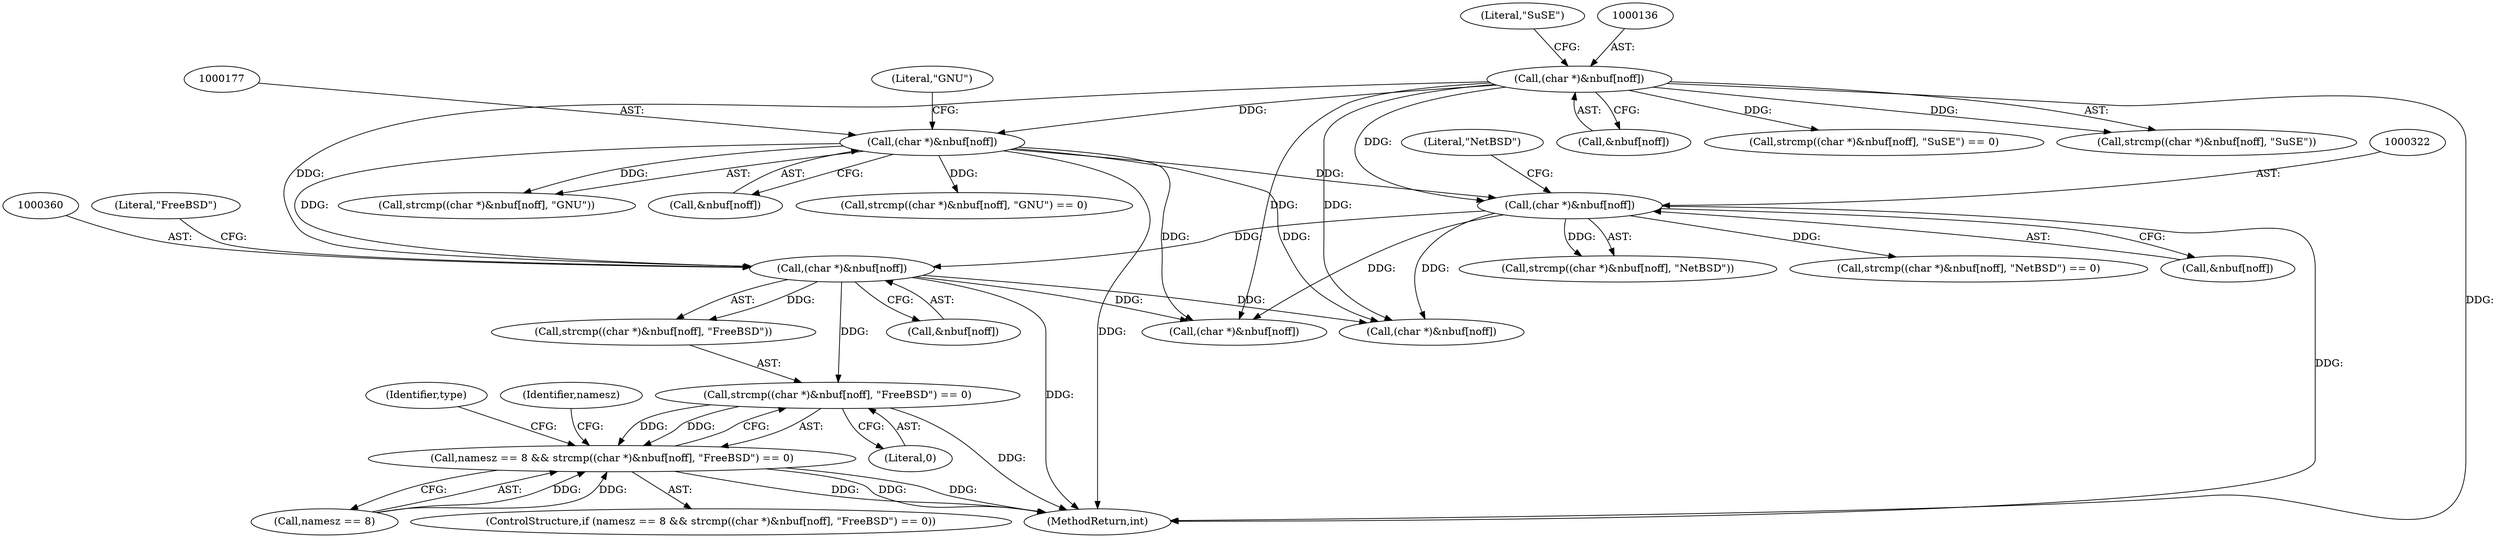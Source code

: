 digraph "0_file_ce90e05774dd77d86cfc8dfa6da57b32816841c4_2@API" {
"1000357" [label="(Call,strcmp((char *)&nbuf[noff], \"FreeBSD\") == 0)"];
"1000359" [label="(Call,(char *)&nbuf[noff])"];
"1000176" [label="(Call,(char *)&nbuf[noff])"];
"1000135" [label="(Call,(char *)&nbuf[noff])"];
"1000321" [label="(Call,(char *)&nbuf[noff])"];
"1000353" [label="(Call,namesz == 8 && strcmp((char *)&nbuf[noff], \"FreeBSD\") == 0)"];
"1000327" [label="(Literal,\"NetBSD\")"];
"1000182" [label="(Literal,\"GNU\")"];
"1000175" [label="(Call,strcmp((char *)&nbuf[noff], \"GNU\"))"];
"1000437" [label="(Call,(char *)&nbuf[noff])"];
"1000321" [label="(Call,(char *)&nbuf[noff])"];
"1000319" [label="(Call,strcmp((char *)&nbuf[noff], \"NetBSD\") == 0)"];
"1000137" [label="(Call,&nbuf[noff])"];
"1000398" [label="(Call,(char *)&nbuf[noff])"];
"1000371" [label="(Identifier,type)"];
"1000141" [label="(Literal,\"SuSE\")"];
"1000323" [label="(Call,&nbuf[noff])"];
"1000353" [label="(Call,namesz == 8 && strcmp((char *)&nbuf[noff], \"FreeBSD\") == 0)"];
"1000359" [label="(Call,(char *)&nbuf[noff])"];
"1000135" [label="(Call,(char *)&nbuf[noff])"];
"1000354" [label="(Call,namesz == 8)"];
"1000320" [label="(Call,strcmp((char *)&nbuf[noff], \"NetBSD\"))"];
"1000393" [label="(Identifier,namesz)"];
"1000178" [label="(Call,&nbuf[noff])"];
"1000133" [label="(Call,strcmp((char *)&nbuf[noff], \"SuSE\") == 0)"];
"1000507" [label="(MethodReturn,int)"];
"1000358" [label="(Call,strcmp((char *)&nbuf[noff], \"FreeBSD\"))"];
"1000365" [label="(Literal,\"FreeBSD\")"];
"1000176" [label="(Call,(char *)&nbuf[noff])"];
"1000134" [label="(Call,strcmp((char *)&nbuf[noff], \"SuSE\"))"];
"1000174" [label="(Call,strcmp((char *)&nbuf[noff], \"GNU\") == 0)"];
"1000357" [label="(Call,strcmp((char *)&nbuf[noff], \"FreeBSD\") == 0)"];
"1000361" [label="(Call,&nbuf[noff])"];
"1000352" [label="(ControlStructure,if (namesz == 8 && strcmp((char *)&nbuf[noff], \"FreeBSD\") == 0))"];
"1000366" [label="(Literal,0)"];
"1000357" -> "1000353"  [label="AST: "];
"1000357" -> "1000366"  [label="CFG: "];
"1000358" -> "1000357"  [label="AST: "];
"1000366" -> "1000357"  [label="AST: "];
"1000353" -> "1000357"  [label="CFG: "];
"1000357" -> "1000507"  [label="DDG: "];
"1000357" -> "1000353"  [label="DDG: "];
"1000357" -> "1000353"  [label="DDG: "];
"1000359" -> "1000357"  [label="DDG: "];
"1000359" -> "1000358"  [label="AST: "];
"1000359" -> "1000361"  [label="CFG: "];
"1000360" -> "1000359"  [label="AST: "];
"1000361" -> "1000359"  [label="AST: "];
"1000365" -> "1000359"  [label="CFG: "];
"1000359" -> "1000507"  [label="DDG: "];
"1000359" -> "1000358"  [label="DDG: "];
"1000176" -> "1000359"  [label="DDG: "];
"1000321" -> "1000359"  [label="DDG: "];
"1000135" -> "1000359"  [label="DDG: "];
"1000359" -> "1000398"  [label="DDG: "];
"1000359" -> "1000437"  [label="DDG: "];
"1000176" -> "1000175"  [label="AST: "];
"1000176" -> "1000178"  [label="CFG: "];
"1000177" -> "1000176"  [label="AST: "];
"1000178" -> "1000176"  [label="AST: "];
"1000182" -> "1000176"  [label="CFG: "];
"1000176" -> "1000507"  [label="DDG: "];
"1000176" -> "1000174"  [label="DDG: "];
"1000176" -> "1000175"  [label="DDG: "];
"1000135" -> "1000176"  [label="DDG: "];
"1000176" -> "1000321"  [label="DDG: "];
"1000176" -> "1000398"  [label="DDG: "];
"1000176" -> "1000437"  [label="DDG: "];
"1000135" -> "1000134"  [label="AST: "];
"1000135" -> "1000137"  [label="CFG: "];
"1000136" -> "1000135"  [label="AST: "];
"1000137" -> "1000135"  [label="AST: "];
"1000141" -> "1000135"  [label="CFG: "];
"1000135" -> "1000507"  [label="DDG: "];
"1000135" -> "1000133"  [label="DDG: "];
"1000135" -> "1000134"  [label="DDG: "];
"1000135" -> "1000321"  [label="DDG: "];
"1000135" -> "1000398"  [label="DDG: "];
"1000135" -> "1000437"  [label="DDG: "];
"1000321" -> "1000320"  [label="AST: "];
"1000321" -> "1000323"  [label="CFG: "];
"1000322" -> "1000321"  [label="AST: "];
"1000323" -> "1000321"  [label="AST: "];
"1000327" -> "1000321"  [label="CFG: "];
"1000321" -> "1000507"  [label="DDG: "];
"1000321" -> "1000319"  [label="DDG: "];
"1000321" -> "1000320"  [label="DDG: "];
"1000321" -> "1000398"  [label="DDG: "];
"1000321" -> "1000437"  [label="DDG: "];
"1000353" -> "1000352"  [label="AST: "];
"1000353" -> "1000354"  [label="CFG: "];
"1000354" -> "1000353"  [label="AST: "];
"1000371" -> "1000353"  [label="CFG: "];
"1000393" -> "1000353"  [label="CFG: "];
"1000353" -> "1000507"  [label="DDG: "];
"1000353" -> "1000507"  [label="DDG: "];
"1000353" -> "1000507"  [label="DDG: "];
"1000354" -> "1000353"  [label="DDG: "];
"1000354" -> "1000353"  [label="DDG: "];
}
